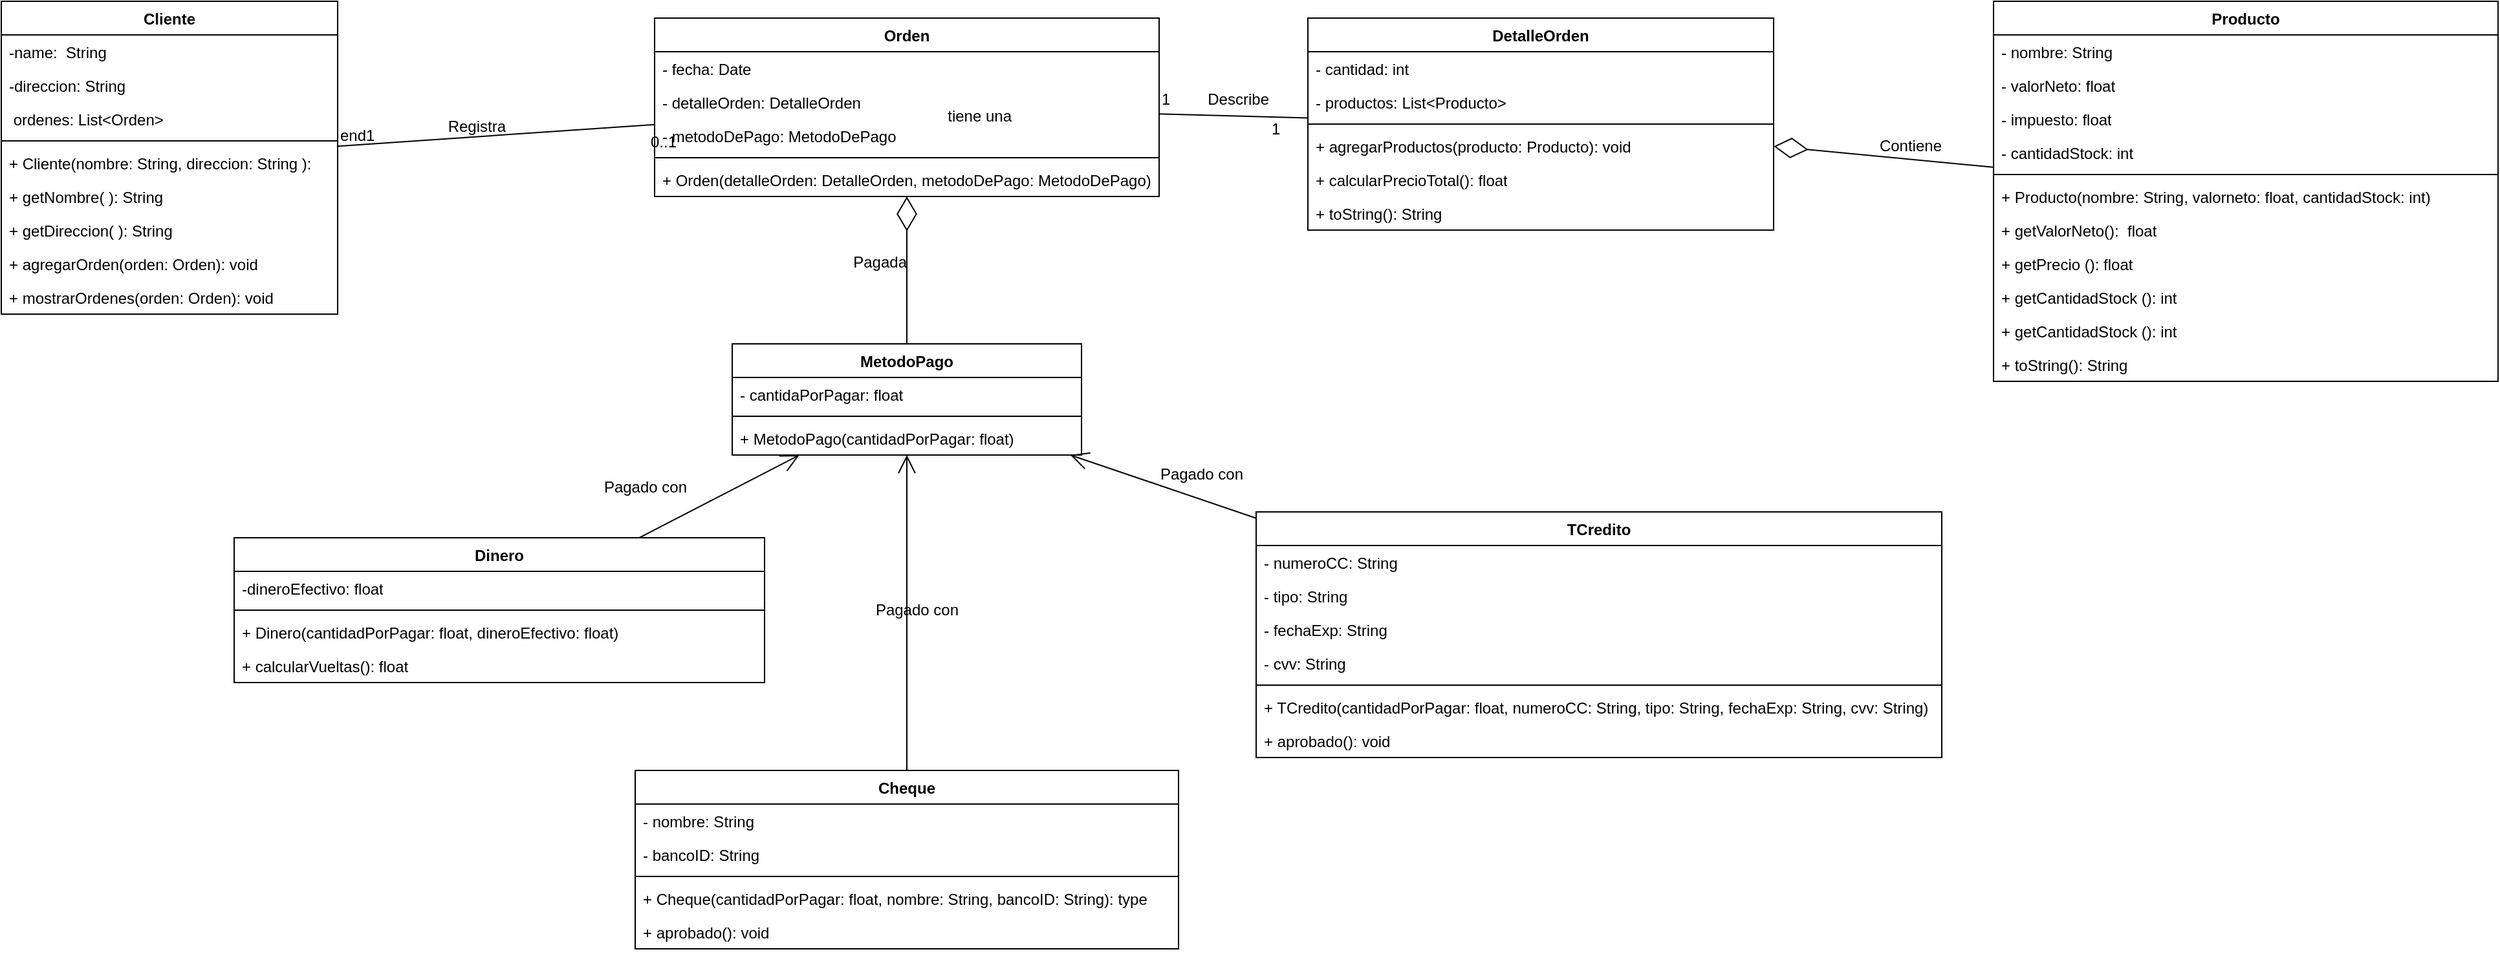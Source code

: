 <mxfile version="22.0.4" type="github">
  <diagram name="Página-1" id="vJzWJh0UHaBqhuQzf775">
    <mxGraphModel dx="1516" dy="315" grid="1" gridSize="10" guides="1" tooltips="1" connect="1" arrows="1" fold="1" page="1" pageScale="1" pageWidth="827" pageHeight="1169" math="0" shadow="0">
      <root>
        <mxCell id="0" />
        <mxCell id="1" parent="0" />
        <mxCell id="-tpIR0r_SkowBoIZui7y-1" value="Cliente" style="swimlane;fontStyle=1;align=center;verticalAlign=top;childLayout=stackLayout;horizontal=1;startSize=26;horizontalStack=0;resizeParent=1;resizeParentMax=0;resizeLast=0;collapsible=1;marginBottom=0;whiteSpace=wrap;html=1;" parent="1" vertex="1">
          <mxGeometry x="-380" y="25" width="260" height="242" as="geometry" />
        </mxCell>
        <mxCell id="-tpIR0r_SkowBoIZui7y-2" value="-name:&amp;nbsp; String" style="text;strokeColor=none;fillColor=none;align=left;verticalAlign=top;spacingLeft=4;spacingRight=4;overflow=hidden;rotatable=0;points=[[0,0.5],[1,0.5]];portConstraint=eastwest;whiteSpace=wrap;html=1;" parent="-tpIR0r_SkowBoIZui7y-1" vertex="1">
          <mxGeometry y="26" width="260" height="26" as="geometry" />
        </mxCell>
        <mxCell id="LFvMWm3YHaQg9pg_NLoc-1" value="-direccion: String" style="text;strokeColor=none;fillColor=none;align=left;verticalAlign=top;spacingLeft=4;spacingRight=4;overflow=hidden;rotatable=0;points=[[0,0.5],[1,0.5]];portConstraint=eastwest;whiteSpace=wrap;html=1;" parent="-tpIR0r_SkowBoIZui7y-1" vertex="1">
          <mxGeometry y="52" width="260" height="26" as="geometry" />
        </mxCell>
        <mxCell id="LFvMWm3YHaQg9pg_NLoc-2" value="&amp;nbsp;ordenes: List&amp;lt;Orden&amp;gt;" style="text;strokeColor=none;fillColor=none;align=left;verticalAlign=top;spacingLeft=4;spacingRight=4;overflow=hidden;rotatable=0;points=[[0,0.5],[1,0.5]];portConstraint=eastwest;whiteSpace=wrap;html=1;" parent="-tpIR0r_SkowBoIZui7y-1" vertex="1">
          <mxGeometry y="78" width="260" height="26" as="geometry" />
        </mxCell>
        <mxCell id="-tpIR0r_SkowBoIZui7y-3" value="" style="line;strokeWidth=1;fillColor=none;align=left;verticalAlign=middle;spacingTop=-1;spacingLeft=3;spacingRight=3;rotatable=0;labelPosition=right;points=[];portConstraint=eastwest;strokeColor=inherit;" parent="-tpIR0r_SkowBoIZui7y-1" vertex="1">
          <mxGeometry y="104" width="260" height="8" as="geometry" />
        </mxCell>
        <mxCell id="-tpIR0r_SkowBoIZui7y-4" value="+ Cliente(nombre: String, direccion: String ):&amp;nbsp;" style="text;strokeColor=none;fillColor=none;align=left;verticalAlign=top;spacingLeft=4;spacingRight=4;overflow=hidden;rotatable=0;points=[[0,0.5],[1,0.5]];portConstraint=eastwest;whiteSpace=wrap;html=1;" parent="-tpIR0r_SkowBoIZui7y-1" vertex="1">
          <mxGeometry y="112" width="260" height="26" as="geometry" />
        </mxCell>
        <mxCell id="LFvMWm3YHaQg9pg_NLoc-3" value="+ getNombre( ): String&amp;nbsp;" style="text;strokeColor=none;fillColor=none;align=left;verticalAlign=top;spacingLeft=4;spacingRight=4;overflow=hidden;rotatable=0;points=[[0,0.5],[1,0.5]];portConstraint=eastwest;whiteSpace=wrap;html=1;" parent="-tpIR0r_SkowBoIZui7y-1" vertex="1">
          <mxGeometry y="138" width="260" height="26" as="geometry" />
        </mxCell>
        <mxCell id="LFvMWm3YHaQg9pg_NLoc-5" value="+ getDireccion( ): String&amp;nbsp;" style="text;strokeColor=none;fillColor=none;align=left;verticalAlign=top;spacingLeft=4;spacingRight=4;overflow=hidden;rotatable=0;points=[[0,0.5],[1,0.5]];portConstraint=eastwest;whiteSpace=wrap;html=1;" parent="-tpIR0r_SkowBoIZui7y-1" vertex="1">
          <mxGeometry y="164" width="260" height="26" as="geometry" />
        </mxCell>
        <mxCell id="LFvMWm3YHaQg9pg_NLoc-4" value="+ agregarOrden(orden: Orden): void&amp;nbsp;" style="text;strokeColor=none;fillColor=none;align=left;verticalAlign=top;spacingLeft=4;spacingRight=4;overflow=hidden;rotatable=0;points=[[0,0.5],[1,0.5]];portConstraint=eastwest;whiteSpace=wrap;html=1;" parent="-tpIR0r_SkowBoIZui7y-1" vertex="1">
          <mxGeometry y="190" width="260" height="26" as="geometry" />
        </mxCell>
        <mxCell id="LFvMWm3YHaQg9pg_NLoc-6" value="+ mostrarOrdenes(orden: Orden): void&amp;nbsp;" style="text;strokeColor=none;fillColor=none;align=left;verticalAlign=top;spacingLeft=4;spacingRight=4;overflow=hidden;rotatable=0;points=[[0,0.5],[1,0.5]];portConstraint=eastwest;whiteSpace=wrap;html=1;" parent="-tpIR0r_SkowBoIZui7y-1" vertex="1">
          <mxGeometry y="216" width="260" height="26" as="geometry" />
        </mxCell>
        <mxCell id="-tpIR0r_SkowBoIZui7y-5" value="Dinero" style="swimlane;fontStyle=1;align=center;verticalAlign=top;childLayout=stackLayout;horizontal=1;startSize=26;horizontalStack=0;resizeParent=1;resizeParentMax=0;resizeLast=0;collapsible=1;marginBottom=0;whiteSpace=wrap;html=1;" parent="1" vertex="1">
          <mxGeometry x="-200" y="440" width="410" height="112" as="geometry" />
        </mxCell>
        <mxCell id="-tpIR0r_SkowBoIZui7y-6" value="-dineroEfectivo: float" style="text;strokeColor=none;fillColor=none;align=left;verticalAlign=top;spacingLeft=4;spacingRight=4;overflow=hidden;rotatable=0;points=[[0,0.5],[1,0.5]];portConstraint=eastwest;whiteSpace=wrap;html=1;" parent="-tpIR0r_SkowBoIZui7y-5" vertex="1">
          <mxGeometry y="26" width="410" height="26" as="geometry" />
        </mxCell>
        <mxCell id="-tpIR0r_SkowBoIZui7y-7" value="" style="line;strokeWidth=1;fillColor=none;align=left;verticalAlign=middle;spacingTop=-1;spacingLeft=3;spacingRight=3;rotatable=0;labelPosition=right;points=[];portConstraint=eastwest;strokeColor=inherit;" parent="-tpIR0r_SkowBoIZui7y-5" vertex="1">
          <mxGeometry y="52" width="410" height="8" as="geometry" />
        </mxCell>
        <mxCell id="LFvMWm3YHaQg9pg_NLoc-12" value="+ Dinero(cantidadPorPagar: float, dineroEfectivo: float)" style="text;strokeColor=none;fillColor=none;align=left;verticalAlign=top;spacingLeft=4;spacingRight=4;overflow=hidden;rotatable=0;points=[[0,0.5],[1,0.5]];portConstraint=eastwest;whiteSpace=wrap;html=1;" parent="-tpIR0r_SkowBoIZui7y-5" vertex="1">
          <mxGeometry y="60" width="410" height="26" as="geometry" />
        </mxCell>
        <mxCell id="LFvMWm3YHaQg9pg_NLoc-13" value="+ calcularVueltas(): float" style="text;strokeColor=none;fillColor=none;align=left;verticalAlign=top;spacingLeft=4;spacingRight=4;overflow=hidden;rotatable=0;points=[[0,0.5],[1,0.5]];portConstraint=eastwest;whiteSpace=wrap;html=1;" parent="-tpIR0r_SkowBoIZui7y-5" vertex="1">
          <mxGeometry y="86" width="410" height="26" as="geometry" />
        </mxCell>
        <mxCell id="-tpIR0r_SkowBoIZui7y-13" value="DetalleOrden" style="swimlane;fontStyle=1;align=center;verticalAlign=top;childLayout=stackLayout;horizontal=1;startSize=26;horizontalStack=0;resizeParent=1;resizeParentMax=0;resizeLast=0;collapsible=1;marginBottom=0;whiteSpace=wrap;html=1;" parent="1" vertex="1">
          <mxGeometry x="630" y="38" width="360" height="164" as="geometry" />
        </mxCell>
        <mxCell id="-tpIR0r_SkowBoIZui7y-37" value="- cantidad: int" style="text;strokeColor=none;fillColor=none;align=left;verticalAlign=top;spacingLeft=4;spacingRight=4;overflow=hidden;rotatable=0;points=[[0,0.5],[1,0.5]];portConstraint=eastwest;whiteSpace=wrap;html=1;" parent="-tpIR0r_SkowBoIZui7y-13" vertex="1">
          <mxGeometry y="26" width="360" height="26" as="geometry" />
        </mxCell>
        <mxCell id="-tpIR0r_SkowBoIZui7y-14" value="- productos: List&amp;lt;Producto&amp;gt;" style="text;strokeColor=none;fillColor=none;align=left;verticalAlign=top;spacingLeft=4;spacingRight=4;overflow=hidden;rotatable=0;points=[[0,0.5],[1,0.5]];portConstraint=eastwest;whiteSpace=wrap;html=1;" parent="-tpIR0r_SkowBoIZui7y-13" vertex="1">
          <mxGeometry y="52" width="360" height="26" as="geometry" />
        </mxCell>
        <mxCell id="-tpIR0r_SkowBoIZui7y-15" value="" style="line;strokeWidth=1;fillColor=none;align=left;verticalAlign=middle;spacingTop=-1;spacingLeft=3;spacingRight=3;rotatable=0;labelPosition=right;points=[];portConstraint=eastwest;strokeColor=inherit;" parent="-tpIR0r_SkowBoIZui7y-13" vertex="1">
          <mxGeometry y="78" width="360" height="8" as="geometry" />
        </mxCell>
        <mxCell id="-tpIR0r_SkowBoIZui7y-16" value="+ agregarProductos(producto: Producto): void" style="text;strokeColor=none;fillColor=none;align=left;verticalAlign=top;spacingLeft=4;spacingRight=4;overflow=hidden;rotatable=0;points=[[0,0.5],[1,0.5]];portConstraint=eastwest;whiteSpace=wrap;html=1;" parent="-tpIR0r_SkowBoIZui7y-13" vertex="1">
          <mxGeometry y="86" width="360" height="26" as="geometry" />
        </mxCell>
        <mxCell id="-tpIR0r_SkowBoIZui7y-38" value="+ calcularPrecioTotal(): float" style="text;strokeColor=none;fillColor=none;align=left;verticalAlign=top;spacingLeft=4;spacingRight=4;overflow=hidden;rotatable=0;points=[[0,0.5],[1,0.5]];portConstraint=eastwest;whiteSpace=wrap;html=1;" parent="-tpIR0r_SkowBoIZui7y-13" vertex="1">
          <mxGeometry y="112" width="360" height="26" as="geometry" />
        </mxCell>
        <mxCell id="-tpIR0r_SkowBoIZui7y-40" value="+ toString(): String" style="text;strokeColor=none;fillColor=none;align=left;verticalAlign=top;spacingLeft=4;spacingRight=4;overflow=hidden;rotatable=0;points=[[0,0.5],[1,0.5]];portConstraint=eastwest;whiteSpace=wrap;html=1;" parent="-tpIR0r_SkowBoIZui7y-13" vertex="1">
          <mxGeometry y="138" width="360" height="26" as="geometry" />
        </mxCell>
        <mxCell id="-tpIR0r_SkowBoIZui7y-17" value="TCredito" style="swimlane;fontStyle=1;align=center;verticalAlign=top;childLayout=stackLayout;horizontal=1;startSize=26;horizontalStack=0;resizeParent=1;resizeParentMax=0;resizeLast=0;collapsible=1;marginBottom=0;whiteSpace=wrap;html=1;" parent="1" vertex="1">
          <mxGeometry x="590" y="420" width="530" height="190" as="geometry" />
        </mxCell>
        <mxCell id="-tpIR0r_SkowBoIZui7y-18" value="- numeroCC: String" style="text;strokeColor=none;fillColor=none;align=left;verticalAlign=top;spacingLeft=4;spacingRight=4;overflow=hidden;rotatable=0;points=[[0,0.5],[1,0.5]];portConstraint=eastwest;whiteSpace=wrap;html=1;" parent="-tpIR0r_SkowBoIZui7y-17" vertex="1">
          <mxGeometry y="26" width="530" height="26" as="geometry" />
        </mxCell>
        <mxCell id="-tpIR0r_SkowBoIZui7y-45" value="- tipo: String" style="text;strokeColor=none;fillColor=none;align=left;verticalAlign=top;spacingLeft=4;spacingRight=4;overflow=hidden;rotatable=0;points=[[0,0.5],[1,0.5]];portConstraint=eastwest;whiteSpace=wrap;html=1;" parent="-tpIR0r_SkowBoIZui7y-17" vertex="1">
          <mxGeometry y="52" width="530" height="26" as="geometry" />
        </mxCell>
        <mxCell id="-tpIR0r_SkowBoIZui7y-46" value="- fechaExp: String" style="text;strokeColor=none;fillColor=none;align=left;verticalAlign=top;spacingLeft=4;spacingRight=4;overflow=hidden;rotatable=0;points=[[0,0.5],[1,0.5]];portConstraint=eastwest;whiteSpace=wrap;html=1;" parent="-tpIR0r_SkowBoIZui7y-17" vertex="1">
          <mxGeometry y="78" width="530" height="26" as="geometry" />
        </mxCell>
        <mxCell id="LFvMWm3YHaQg9pg_NLoc-15" value="- cvv: String" style="text;strokeColor=none;fillColor=none;align=left;verticalAlign=top;spacingLeft=4;spacingRight=4;overflow=hidden;rotatable=0;points=[[0,0.5],[1,0.5]];portConstraint=eastwest;whiteSpace=wrap;html=1;" parent="-tpIR0r_SkowBoIZui7y-17" vertex="1">
          <mxGeometry y="104" width="530" height="26" as="geometry" />
        </mxCell>
        <mxCell id="-tpIR0r_SkowBoIZui7y-19" value="" style="line;strokeWidth=1;fillColor=none;align=left;verticalAlign=middle;spacingTop=-1;spacingLeft=3;spacingRight=3;rotatable=0;labelPosition=right;points=[];portConstraint=eastwest;strokeColor=inherit;" parent="-tpIR0r_SkowBoIZui7y-17" vertex="1">
          <mxGeometry y="130" width="530" height="8" as="geometry" />
        </mxCell>
        <mxCell id="LFvMWm3YHaQg9pg_NLoc-16" value="+ TCredito(cantidadPorPagar: float, numeroCC: String, tipo: String, fechaExp: String, cvv: String)" style="text;strokeColor=none;fillColor=none;align=left;verticalAlign=top;spacingLeft=4;spacingRight=4;overflow=hidden;rotatable=0;points=[[0,0.5],[1,0.5]];portConstraint=eastwest;whiteSpace=wrap;html=1;" parent="-tpIR0r_SkowBoIZui7y-17" vertex="1">
          <mxGeometry y="138" width="530" height="26" as="geometry" />
        </mxCell>
        <mxCell id="-tpIR0r_SkowBoIZui7y-47" value="+ aprobado(): void" style="text;strokeColor=none;fillColor=none;align=left;verticalAlign=top;spacingLeft=4;spacingRight=4;overflow=hidden;rotatable=0;points=[[0,0.5],[1,0.5]];portConstraint=eastwest;whiteSpace=wrap;html=1;" parent="-tpIR0r_SkowBoIZui7y-17" vertex="1">
          <mxGeometry y="164" width="530" height="26" as="geometry" />
        </mxCell>
        <mxCell id="-tpIR0r_SkowBoIZui7y-21" value="Cheque" style="swimlane;fontStyle=1;align=center;verticalAlign=top;childLayout=stackLayout;horizontal=1;startSize=26;horizontalStack=0;resizeParent=1;resizeParentMax=0;resizeLast=0;collapsible=1;marginBottom=0;whiteSpace=wrap;html=1;" parent="1" vertex="1">
          <mxGeometry x="110" y="620" width="420" height="138" as="geometry" />
        </mxCell>
        <mxCell id="-tpIR0r_SkowBoIZui7y-22" value="- nombre: String" style="text;strokeColor=none;fillColor=none;align=left;verticalAlign=top;spacingLeft=4;spacingRight=4;overflow=hidden;rotatable=0;points=[[0,0.5],[1,0.5]];portConstraint=eastwest;whiteSpace=wrap;html=1;" parent="-tpIR0r_SkowBoIZui7y-21" vertex="1">
          <mxGeometry y="26" width="420" height="26" as="geometry" />
        </mxCell>
        <mxCell id="-tpIR0r_SkowBoIZui7y-44" value="- bancoID: String" style="text;strokeColor=none;fillColor=none;align=left;verticalAlign=top;spacingLeft=4;spacingRight=4;overflow=hidden;rotatable=0;points=[[0,0.5],[1,0.5]];portConstraint=eastwest;whiteSpace=wrap;html=1;" parent="-tpIR0r_SkowBoIZui7y-21" vertex="1">
          <mxGeometry y="52" width="420" height="26" as="geometry" />
        </mxCell>
        <mxCell id="-tpIR0r_SkowBoIZui7y-23" value="" style="line;strokeWidth=1;fillColor=none;align=left;verticalAlign=middle;spacingTop=-1;spacingLeft=3;spacingRight=3;rotatable=0;labelPosition=right;points=[];portConstraint=eastwest;strokeColor=inherit;" parent="-tpIR0r_SkowBoIZui7y-21" vertex="1">
          <mxGeometry y="78" width="420" height="8" as="geometry" />
        </mxCell>
        <mxCell id="-tpIR0r_SkowBoIZui7y-24" value="+ Cheque(cantidadPorPagar: float, nombre: String, bancoID: String): type" style="text;strokeColor=none;fillColor=none;align=left;verticalAlign=top;spacingLeft=4;spacingRight=4;overflow=hidden;rotatable=0;points=[[0,0.5],[1,0.5]];portConstraint=eastwest;whiteSpace=wrap;html=1;" parent="-tpIR0r_SkowBoIZui7y-21" vertex="1">
          <mxGeometry y="86" width="420" height="26" as="geometry" />
        </mxCell>
        <mxCell id="LFvMWm3YHaQg9pg_NLoc-14" value="+ aprobado(): void" style="text;strokeColor=none;fillColor=none;align=left;verticalAlign=top;spacingLeft=4;spacingRight=4;overflow=hidden;rotatable=0;points=[[0,0.5],[1,0.5]];portConstraint=eastwest;whiteSpace=wrap;html=1;" parent="-tpIR0r_SkowBoIZui7y-21" vertex="1">
          <mxGeometry y="112" width="420" height="26" as="geometry" />
        </mxCell>
        <mxCell id="-tpIR0r_SkowBoIZui7y-25" value="Producto" style="swimlane;fontStyle=1;align=center;verticalAlign=top;childLayout=stackLayout;horizontal=1;startSize=26;horizontalStack=0;resizeParent=1;resizeParentMax=0;resizeLast=0;collapsible=1;marginBottom=0;whiteSpace=wrap;html=1;" parent="1" vertex="1">
          <mxGeometry x="1160" y="25" width="390" height="294" as="geometry" />
        </mxCell>
        <mxCell id="-tpIR0r_SkowBoIZui7y-26" value="- nombre: String" style="text;strokeColor=none;fillColor=none;align=left;verticalAlign=top;spacingLeft=4;spacingRight=4;overflow=hidden;rotatable=0;points=[[0,0.5],[1,0.5]];portConstraint=eastwest;whiteSpace=wrap;html=1;" parent="-tpIR0r_SkowBoIZui7y-25" vertex="1">
          <mxGeometry y="26" width="390" height="26" as="geometry" />
        </mxCell>
        <mxCell id="LFvMWm3YHaQg9pg_NLoc-18" value="- valorNeto: float" style="text;strokeColor=none;fillColor=none;align=left;verticalAlign=top;spacingLeft=4;spacingRight=4;overflow=hidden;rotatable=0;points=[[0,0.5],[1,0.5]];portConstraint=eastwest;whiteSpace=wrap;html=1;" parent="-tpIR0r_SkowBoIZui7y-25" vertex="1">
          <mxGeometry y="52" width="390" height="26" as="geometry" />
        </mxCell>
        <mxCell id="LFvMWm3YHaQg9pg_NLoc-19" value="- impuesto: float" style="text;strokeColor=none;fillColor=none;align=left;verticalAlign=top;spacingLeft=4;spacingRight=4;overflow=hidden;rotatable=0;points=[[0,0.5],[1,0.5]];portConstraint=eastwest;whiteSpace=wrap;html=1;" parent="-tpIR0r_SkowBoIZui7y-25" vertex="1">
          <mxGeometry y="78" width="390" height="26" as="geometry" />
        </mxCell>
        <mxCell id="-tpIR0r_SkowBoIZui7y-41" value="- cantidadStock: int" style="text;strokeColor=none;fillColor=none;align=left;verticalAlign=top;spacingLeft=4;spacingRight=4;overflow=hidden;rotatable=0;points=[[0,0.5],[1,0.5]];portConstraint=eastwest;whiteSpace=wrap;html=1;" parent="-tpIR0r_SkowBoIZui7y-25" vertex="1">
          <mxGeometry y="104" width="390" height="26" as="geometry" />
        </mxCell>
        <mxCell id="-tpIR0r_SkowBoIZui7y-27" value="" style="line;strokeWidth=1;fillColor=none;align=left;verticalAlign=middle;spacingTop=-1;spacingLeft=3;spacingRight=3;rotatable=0;labelPosition=right;points=[];portConstraint=eastwest;strokeColor=inherit;" parent="-tpIR0r_SkowBoIZui7y-25" vertex="1">
          <mxGeometry y="130" width="390" height="8" as="geometry" />
        </mxCell>
        <mxCell id="LFvMWm3YHaQg9pg_NLoc-20" value="+ Producto(nombre: String, valorneto: float, cantidadStock: int)" style="text;strokeColor=none;fillColor=none;align=left;verticalAlign=top;spacingLeft=4;spacingRight=4;overflow=hidden;rotatable=0;points=[[0,0.5],[1,0.5]];portConstraint=eastwest;whiteSpace=wrap;html=1;" parent="-tpIR0r_SkowBoIZui7y-25" vertex="1">
          <mxGeometry y="138" width="390" height="26" as="geometry" />
        </mxCell>
        <mxCell id="-tpIR0r_SkowBoIZui7y-28" value="+ getValorNeto():&amp;nbsp; float" style="text;strokeColor=none;fillColor=none;align=left;verticalAlign=top;spacingLeft=4;spacingRight=4;overflow=hidden;rotatable=0;points=[[0,0.5],[1,0.5]];portConstraint=eastwest;whiteSpace=wrap;html=1;" parent="-tpIR0r_SkowBoIZui7y-25" vertex="1">
          <mxGeometry y="164" width="390" height="26" as="geometry" />
        </mxCell>
        <mxCell id="LFvMWm3YHaQg9pg_NLoc-21" value="+ getPrecio (): float" style="text;strokeColor=none;fillColor=none;align=left;verticalAlign=top;spacingLeft=4;spacingRight=4;overflow=hidden;rotatable=0;points=[[0,0.5],[1,0.5]];portConstraint=eastwest;whiteSpace=wrap;html=1;" parent="-tpIR0r_SkowBoIZui7y-25" vertex="1">
          <mxGeometry y="190" width="390" height="26" as="geometry" />
        </mxCell>
        <mxCell id="-tpIR0r_SkowBoIZui7y-42" value="+ getCantidadStock (): int" style="text;strokeColor=none;fillColor=none;align=left;verticalAlign=top;spacingLeft=4;spacingRight=4;overflow=hidden;rotatable=0;points=[[0,0.5],[1,0.5]];portConstraint=eastwest;whiteSpace=wrap;html=1;" parent="-tpIR0r_SkowBoIZui7y-25" vertex="1">
          <mxGeometry y="216" width="390" height="26" as="geometry" />
        </mxCell>
        <mxCell id="LFvMWm3YHaQg9pg_NLoc-22" value="+ getCantidadStock (): int" style="text;strokeColor=none;fillColor=none;align=left;verticalAlign=top;spacingLeft=4;spacingRight=4;overflow=hidden;rotatable=0;points=[[0,0.5],[1,0.5]];portConstraint=eastwest;whiteSpace=wrap;html=1;" parent="-tpIR0r_SkowBoIZui7y-25" vertex="1">
          <mxGeometry y="242" width="390" height="26" as="geometry" />
        </mxCell>
        <mxCell id="LFvMWm3YHaQg9pg_NLoc-23" value="+ toString(): String" style="text;strokeColor=none;fillColor=none;align=left;verticalAlign=top;spacingLeft=4;spacingRight=4;overflow=hidden;rotatable=0;points=[[0,0.5],[1,0.5]];portConstraint=eastwest;whiteSpace=wrap;html=1;" parent="-tpIR0r_SkowBoIZui7y-25" vertex="1">
          <mxGeometry y="268" width="390" height="26" as="geometry" />
        </mxCell>
        <mxCell id="-tpIR0r_SkowBoIZui7y-29" value="Orden" style="swimlane;fontStyle=1;align=center;verticalAlign=top;childLayout=stackLayout;horizontal=1;startSize=26;horizontalStack=0;resizeParent=1;resizeParentMax=0;resizeLast=0;collapsible=1;marginBottom=0;whiteSpace=wrap;html=1;" parent="1" vertex="1">
          <mxGeometry x="125" y="38" width="390" height="138" as="geometry" />
        </mxCell>
        <mxCell id="-tpIR0r_SkowBoIZui7y-30" value="- fecha: Date" style="text;strokeColor=none;fillColor=none;align=left;verticalAlign=top;spacingLeft=4;spacingRight=4;overflow=hidden;rotatable=0;points=[[0,0.5],[1,0.5]];portConstraint=eastwest;whiteSpace=wrap;html=1;" parent="-tpIR0r_SkowBoIZui7y-29" vertex="1">
          <mxGeometry y="26" width="390" height="26" as="geometry" />
        </mxCell>
        <mxCell id="-tpIR0r_SkowBoIZui7y-33" value="- detalleOrden: DetalleOrden" style="text;strokeColor=none;fillColor=none;align=left;verticalAlign=top;spacingLeft=4;spacingRight=4;overflow=hidden;rotatable=0;points=[[0,0.5],[1,0.5]];portConstraint=eastwest;whiteSpace=wrap;html=1;" parent="-tpIR0r_SkowBoIZui7y-29" vertex="1">
          <mxGeometry y="52" width="390" height="26" as="geometry" />
        </mxCell>
        <mxCell id="LFvMWm3YHaQg9pg_NLoc-17" value="- metodoDePago: MetodoDePago" style="text;strokeColor=none;fillColor=none;align=left;verticalAlign=top;spacingLeft=4;spacingRight=4;overflow=hidden;rotatable=0;points=[[0,0.5],[1,0.5]];portConstraint=eastwest;whiteSpace=wrap;html=1;" parent="-tpIR0r_SkowBoIZui7y-29" vertex="1">
          <mxGeometry y="78" width="390" height="26" as="geometry" />
        </mxCell>
        <mxCell id="-tpIR0r_SkowBoIZui7y-31" value="" style="line;strokeWidth=1;fillColor=none;align=left;verticalAlign=middle;spacingTop=-1;spacingLeft=3;spacingRight=3;rotatable=0;labelPosition=right;points=[];portConstraint=eastwest;strokeColor=inherit;" parent="-tpIR0r_SkowBoIZui7y-29" vertex="1">
          <mxGeometry y="104" width="390" height="8" as="geometry" />
        </mxCell>
        <mxCell id="-tpIR0r_SkowBoIZui7y-36" value="+ Orden(detalleOrden: DetalleOrden, metodoDePago: MetodoDePago)" style="text;strokeColor=none;fillColor=none;align=left;verticalAlign=top;spacingLeft=4;spacingRight=4;overflow=hidden;rotatable=0;points=[[0,0.5],[1,0.5]];portConstraint=eastwest;whiteSpace=wrap;html=1;" parent="-tpIR0r_SkowBoIZui7y-29" vertex="1">
          <mxGeometry y="112" width="390" height="26" as="geometry" />
        </mxCell>
        <mxCell id="-tpIR0r_SkowBoIZui7y-48" value="" style="endArrow=open;endFill=1;endSize=12;html=1;rounded=0;" parent="1" source="-tpIR0r_SkowBoIZui7y-5" target="LFvMWm3YHaQg9pg_NLoc-8" edge="1">
          <mxGeometry width="160" relative="1" as="geometry">
            <mxPoint x="376" y="840" as="sourcePoint" />
            <mxPoint x="522" y="749" as="targetPoint" />
          </mxGeometry>
        </mxCell>
        <mxCell id="-tpIR0r_SkowBoIZui7y-49" value="" style="endArrow=open;endFill=1;endSize=12;html=1;rounded=0;" parent="1" source="-tpIR0r_SkowBoIZui7y-21" target="LFvMWm3YHaQg9pg_NLoc-8" edge="1">
          <mxGeometry width="160" relative="1" as="geometry">
            <mxPoint x="151" y="450" as="sourcePoint" />
            <mxPoint x="289" y="350" as="targetPoint" />
          </mxGeometry>
        </mxCell>
        <mxCell id="-tpIR0r_SkowBoIZui7y-50" value="" style="endArrow=open;endFill=1;endSize=12;html=1;rounded=0;" parent="1" source="-tpIR0r_SkowBoIZui7y-17" target="LFvMWm3YHaQg9pg_NLoc-8" edge="1">
          <mxGeometry width="160" relative="1" as="geometry">
            <mxPoint x="330" y="450" as="sourcePoint" />
            <mxPoint x="330" y="350" as="targetPoint" />
          </mxGeometry>
        </mxCell>
        <mxCell id="LFvMWm3YHaQg9pg_NLoc-8" value="MetodoPago" style="swimlane;fontStyle=1;align=center;verticalAlign=top;childLayout=stackLayout;horizontal=1;startSize=26;horizontalStack=0;resizeParent=1;resizeParentMax=0;resizeLast=0;collapsible=1;marginBottom=0;whiteSpace=wrap;html=1;" parent="1" vertex="1">
          <mxGeometry x="185" y="290" width="270" height="86" as="geometry" />
        </mxCell>
        <mxCell id="LFvMWm3YHaQg9pg_NLoc-9" value="- cantidaPorPagar: float" style="text;strokeColor=none;fillColor=none;align=left;verticalAlign=top;spacingLeft=4;spacingRight=4;overflow=hidden;rotatable=0;points=[[0,0.5],[1,0.5]];portConstraint=eastwest;whiteSpace=wrap;html=1;" parent="LFvMWm3YHaQg9pg_NLoc-8" vertex="1">
          <mxGeometry y="26" width="270" height="26" as="geometry" />
        </mxCell>
        <mxCell id="LFvMWm3YHaQg9pg_NLoc-10" value="" style="line;strokeWidth=1;fillColor=none;align=left;verticalAlign=middle;spacingTop=-1;spacingLeft=3;spacingRight=3;rotatable=0;labelPosition=right;points=[];portConstraint=eastwest;strokeColor=inherit;" parent="LFvMWm3YHaQg9pg_NLoc-8" vertex="1">
          <mxGeometry y="52" width="270" height="8" as="geometry" />
        </mxCell>
        <mxCell id="LFvMWm3YHaQg9pg_NLoc-11" value="+ MetodoPago(cantidadPorPagar: float)" style="text;strokeColor=none;fillColor=none;align=left;verticalAlign=top;spacingLeft=4;spacingRight=4;overflow=hidden;rotatable=0;points=[[0,0.5],[1,0.5]];portConstraint=eastwest;whiteSpace=wrap;html=1;" parent="LFvMWm3YHaQg9pg_NLoc-8" vertex="1">
          <mxGeometry y="60" width="270" height="26" as="geometry" />
        </mxCell>
        <mxCell id="LFvMWm3YHaQg9pg_NLoc-26" value="" style="endArrow=diamondThin;endFill=0;endSize=24;html=1;rounded=0;" parent="1" source="-tpIR0r_SkowBoIZui7y-25" target="-tpIR0r_SkowBoIZui7y-13" edge="1">
          <mxGeometry width="160" relative="1" as="geometry">
            <mxPoint x="490" y="125" as="sourcePoint" />
            <mxPoint x="860" y="280" as="targetPoint" />
          </mxGeometry>
        </mxCell>
        <mxCell id="LFvMWm3YHaQg9pg_NLoc-27" value="" style="endArrow=diamondThin;endFill=0;endSize=24;html=1;rounded=0;" parent="1" source="LFvMWm3YHaQg9pg_NLoc-8" target="-tpIR0r_SkowBoIZui7y-29" edge="1">
          <mxGeometry width="160" relative="1" as="geometry">
            <mxPoint x="500" y="135" as="sourcePoint" />
            <mxPoint x="434" y="133" as="targetPoint" />
          </mxGeometry>
        </mxCell>
        <mxCell id="xUWvq9Hfhy-lBUm5GzMi-1" value="" style="endArrow=none;html=1;rounded=0;align=center;verticalAlign=top;endFill=0;labelBackgroundColor=none;" edge="1" parent="1" source="-tpIR0r_SkowBoIZui7y-1" target="-tpIR0r_SkowBoIZui7y-29">
          <mxGeometry relative="1" as="geometry">
            <mxPoint x="-90" y="280" as="sourcePoint" />
            <mxPoint x="70" y="280" as="targetPoint" />
          </mxGeometry>
        </mxCell>
        <mxCell id="xUWvq9Hfhy-lBUm5GzMi-2" value="end1" style="resizable=0;html=1;align=left;verticalAlign=bottom;labelBackgroundColor=none;" connectable="0" vertex="1" parent="xUWvq9Hfhy-lBUm5GzMi-1">
          <mxGeometry x="-1" relative="1" as="geometry" />
        </mxCell>
        <mxCell id="xUWvq9Hfhy-lBUm5GzMi-3" value="0..1" style="resizable=0;html=1;align=left;verticalAlign=top;labelBackgroundColor=none;" connectable="0" vertex="1" parent="xUWvq9Hfhy-lBUm5GzMi-1">
          <mxGeometry x="-1" relative="1" as="geometry">
            <mxPoint x="240" y="-17" as="offset" />
          </mxGeometry>
        </mxCell>
        <mxCell id="xUWvq9Hfhy-lBUm5GzMi-4" value="Registra" style="resizable=0;html=1;align=right;verticalAlign=bottom;labelBackgroundColor=none;" connectable="0" vertex="1" parent="xUWvq9Hfhy-lBUm5GzMi-1">
          <mxGeometry x="1" relative="1" as="geometry">
            <mxPoint x="-114" y="10" as="offset" />
          </mxGeometry>
        </mxCell>
        <mxCell id="xUWvq9Hfhy-lBUm5GzMi-7" value="" style="endArrow=none;html=1;rounded=0;align=center;verticalAlign=top;endFill=0;labelBackgroundColor=none;" edge="1" parent="1" source="-tpIR0r_SkowBoIZui7y-13" target="-tpIR0r_SkowBoIZui7y-29">
          <mxGeometry relative="1" as="geometry">
            <mxPoint x="-230" y="147" as="sourcePoint" />
            <mxPoint x="34" y="130" as="targetPoint" />
          </mxGeometry>
        </mxCell>
        <mxCell id="xUWvq9Hfhy-lBUm5GzMi-9" value="1" style="resizable=0;html=1;align=left;verticalAlign=top;labelBackgroundColor=none;" connectable="0" vertex="1" parent="xUWvq9Hfhy-lBUm5GzMi-7">
          <mxGeometry x="-1" relative="1" as="geometry">
            <mxPoint x="-30" y="-5" as="offset" />
          </mxGeometry>
        </mxCell>
        <mxCell id="xUWvq9Hfhy-lBUm5GzMi-10" value="tiene una" style="resizable=0;html=1;align=right;verticalAlign=bottom;labelBackgroundColor=none;" connectable="0" vertex="1" parent="xUWvq9Hfhy-lBUm5GzMi-7">
          <mxGeometry x="1" relative="1" as="geometry">
            <mxPoint x="-114" y="10" as="offset" />
          </mxGeometry>
        </mxCell>
        <mxCell id="xUWvq9Hfhy-lBUm5GzMi-12" value="Describe" style="resizable=0;html=1;align=right;verticalAlign=bottom;labelBackgroundColor=none;" connectable="0" vertex="1" parent="1">
          <mxGeometry x="600.002" y="109.998" as="geometry" />
        </mxCell>
        <mxCell id="xUWvq9Hfhy-lBUm5GzMi-14" value="Pagada" style="resizable=0;html=1;align=right;verticalAlign=bottom;labelBackgroundColor=none;" connectable="0" vertex="1" parent="1">
          <mxGeometry x="310.002" y="219.998" as="geometry">
            <mxPoint x="10" y="16" as="offset" />
          </mxGeometry>
        </mxCell>
        <mxCell id="xUWvq9Hfhy-lBUm5GzMi-15" value="Pagado con" style="resizable=0;html=1;align=right;verticalAlign=bottom;labelBackgroundColor=none;" connectable="0" vertex="1" parent="1">
          <mxGeometry x="580.002" y="399.998" as="geometry" />
        </mxCell>
        <mxCell id="xUWvq9Hfhy-lBUm5GzMi-16" value="Pagado con" style="resizable=0;html=1;align=right;verticalAlign=bottom;labelBackgroundColor=none;" connectable="0" vertex="1" parent="1">
          <mxGeometry x="360.002" y="504.998" as="geometry" />
        </mxCell>
        <mxCell id="xUWvq9Hfhy-lBUm5GzMi-17" value="Pagado con" style="resizable=0;html=1;align=right;verticalAlign=bottom;labelBackgroundColor=none;" connectable="0" vertex="1" parent="1">
          <mxGeometry x="150.002" y="409.998" as="geometry" />
        </mxCell>
        <mxCell id="xUWvq9Hfhy-lBUm5GzMi-18" value="Contiene" style="resizable=0;html=1;align=right;verticalAlign=bottom;labelBackgroundColor=none;" connectable="0" vertex="1" parent="1">
          <mxGeometry x="1120.002" y="145.998" as="geometry" />
        </mxCell>
        <mxCell id="xUWvq9Hfhy-lBUm5GzMi-19" value="1" style="resizable=0;html=1;align=left;verticalAlign=bottom;labelBackgroundColor=none;" connectable="0" vertex="1" parent="1">
          <mxGeometry x="515" y="109.994" as="geometry" />
        </mxCell>
      </root>
    </mxGraphModel>
  </diagram>
</mxfile>

